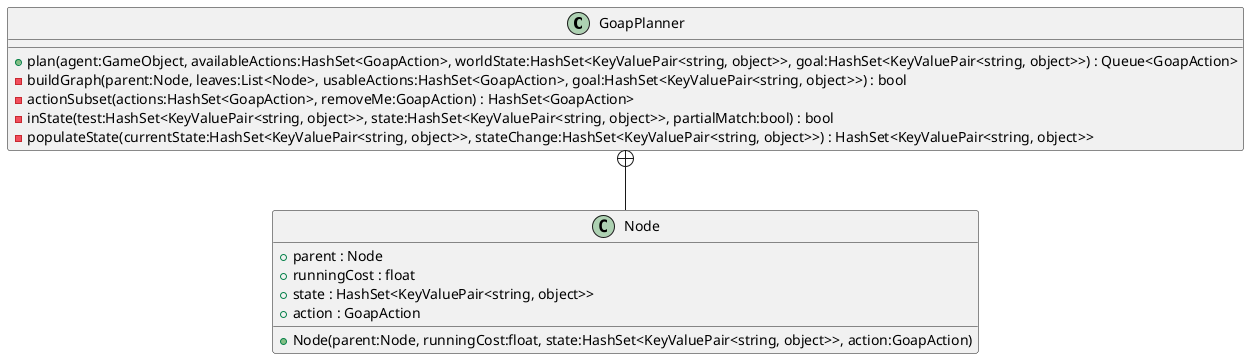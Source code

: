@startuml
class GoapPlanner {
    + plan(agent:GameObject, availableActions:HashSet<GoapAction>, worldState:HashSet<KeyValuePair<string, object>>, goal:HashSet<KeyValuePair<string, object>>) : Queue<GoapAction>
    - buildGraph(parent:Node, leaves:List<Node>, usableActions:HashSet<GoapAction>, goal:HashSet<KeyValuePair<string, object>>) : bool
    - actionSubset(actions:HashSet<GoapAction>, removeMe:GoapAction) : HashSet<GoapAction>
    - inState(test:HashSet<KeyValuePair<string, object>>, state:HashSet<KeyValuePair<string, object>>, partialMatch:bool) : bool
    - populateState(currentState:HashSet<KeyValuePair<string, object>>, stateChange:HashSet<KeyValuePair<string, object>>) : HashSet<KeyValuePair<string, object>>
}
class Node {
    + parent : Node
    + runningCost : float
    + state : HashSet<KeyValuePair<string, object>>
    + action : GoapAction
    + Node(parent:Node, runningCost:float, state:HashSet<KeyValuePair<string, object>>, action:GoapAction)
}
GoapPlanner +-- Node
@enduml
